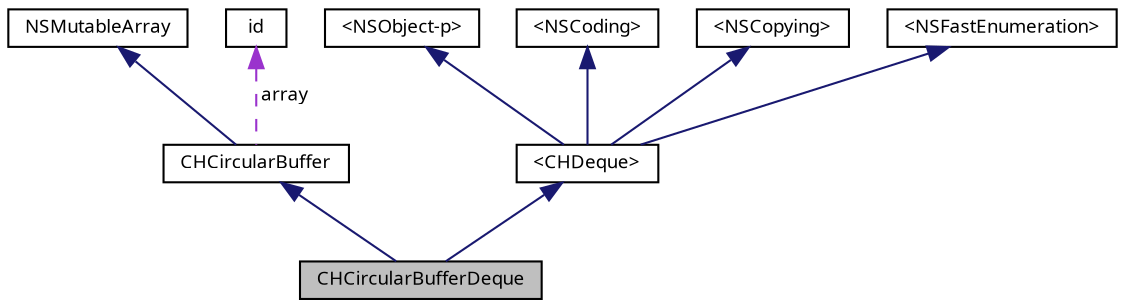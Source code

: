 digraph "CHCircularBufferDeque"
{
  bgcolor="transparent";
  edge [fontname="LucidaGrande",fontsize="9",labelfontname="LucidaGrande",labelfontsize="9"];
  node [fontname="LucidaGrande",fontsize="9",shape=record];
  Node1 [label="CHCircularBufferDeque",height=0.2,width=0.4,color="black", fillcolor="grey75", style="filled" fontcolor="black"];
  Node2 -> Node1 [dir="back",color="midnightblue",fontsize="9",style="solid",fontname="LucidaGrande"];
  Node2 [label="CHCircularBuffer",height=0.2,width=0.4,color="black",URL="$interface_c_h_circular_buffer.html",tooltip="A circular buffer is a structure that emulates a continuous ring of N data slots."];
  Node3 -> Node2 [dir="back",color="midnightblue",fontsize="9",style="solid",fontname="LucidaGrande"];
  Node3 [label="NSMutableArray",height=0.2,width=0.4,color="black",URL="/Users/pavellitvinenko/Documents/My Projects/LoopsequeDJ/App/Libraries/CHDataStructures/doxygen/doxygen-cocoa-tags.xml$http://developer.apple.com/mac/library/documentation/Cocoa/Reference/Foundation/Classes/NSMutableArray_Class/Reference/Reference.html"];
  Node4 -> Node2 [dir="back",color="darkorchid3",fontsize="9",style="dashed",label=" array" ,fontname="LucidaGrande"];
  Node4 [label="id",height=0.2,width=0.4,color="black",URL="/Users/pavellitvinenko/Documents/My Projects/LoopsequeDJ/App/Libraries/CHDataStructures/doxygen/doxygen-cocoa-tags.xml$http://developer.apple.com/mac/library/documentation/Cocoa/Reference/ObjCRuntimeRef/Reference/reference.html"];
  Node5 -> Node1 [dir="back",color="midnightblue",fontsize="9",style="solid",fontname="LucidaGrande"];
  Node5 [label="\<CHDeque\>",height=0.2,width=0.4,color="black",URL="$protocol_c_h_deque-p.html",tooltip="A deque protocol with methods for insertion and removal on both ends."];
  Node6 -> Node5 [dir="back",color="midnightblue",fontsize="9",style="solid",fontname="LucidaGrande"];
  Node6 [label="\<NSObject-p\>",height=0.2,width=0.4,color="black",URL="/Users/pavellitvinenko/Documents/My Projects/LoopsequeDJ/App/Libraries/CHDataStructures/doxygen/doxygen-cocoa-tags.xml$http://developer.apple.com/mac/library/documentation/Cocoa/Reference/Foundation/Protocols/NSObject_Protocol/Reference/NSObject.html"];
  Node7 -> Node5 [dir="back",color="midnightblue",fontsize="9",style="solid",fontname="LucidaGrande"];
  Node7 [label="\<NSCoding\>",height=0.2,width=0.4,color="black",URL="/Users/pavellitvinenko/Documents/My Projects/LoopsequeDJ/App/Libraries/CHDataStructures/doxygen/doxygen-cocoa-tags.xml$http://developer.apple.com/mac/library/documentation/Cocoa/Reference/Foundation/Protocols/NSCoding_Protocol/Reference/Reference.html"];
  Node8 -> Node5 [dir="back",color="midnightblue",fontsize="9",style="solid",fontname="LucidaGrande"];
  Node8 [label="\<NSCopying\>",height=0.2,width=0.4,color="black",URL="/Users/pavellitvinenko/Documents/My Projects/LoopsequeDJ/App/Libraries/CHDataStructures/doxygen/doxygen-cocoa-tags.xml$http://developer.apple.com/mac/library/documentation/Cocoa/Reference/Foundation/Protocols/NSCopying_Protocol/Reference/Reference.html"];
  Node9 -> Node5 [dir="back",color="midnightblue",fontsize="9",style="solid",fontname="LucidaGrande"];
  Node9 [label="\<NSFastEnumeration\>",height=0.2,width=0.4,color="black",URL="/Users/pavellitvinenko/Documents/My Projects/LoopsequeDJ/App/Libraries/CHDataStructures/doxygen/doxygen-cocoa-tags.xml$http://developer.apple.com/mac/library/documentation/Cocoa/Reference/NSFastEnumeration_protocol/Reference/NSFastEnumeration.html"];
}
